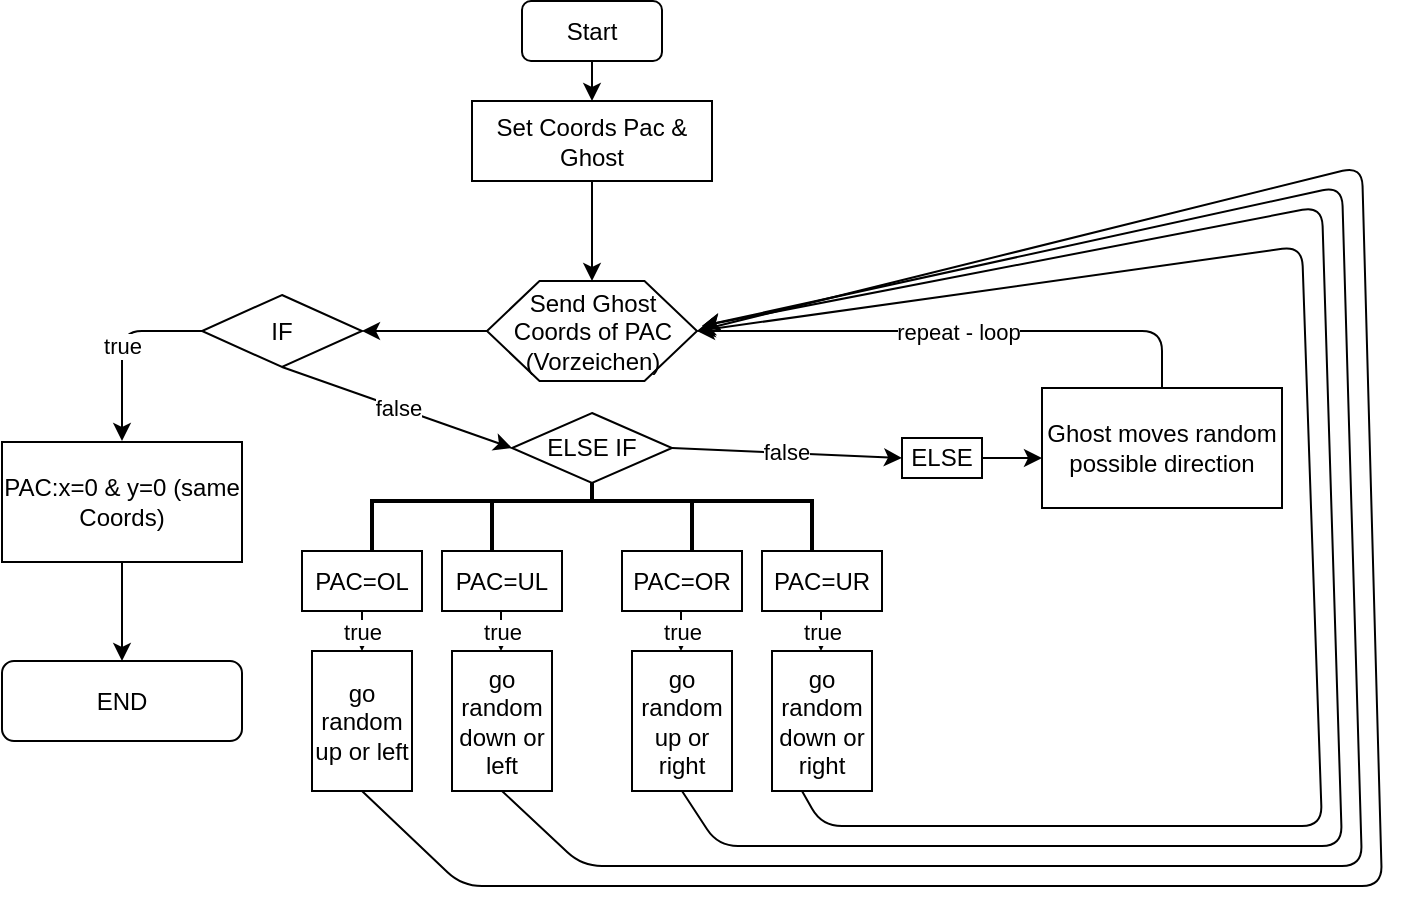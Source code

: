 <mxfile version="12.0.0" type="device" pages="1"><diagram id="SJaliWM1cimFg2tXLuS7" name="Page-1"><mxGraphModel dx="854" dy="436" grid="1" gridSize="10" guides="1" tooltips="1" connect="1" arrows="1" fold="1" page="1" pageScale="1" pageWidth="827" pageHeight="1169" math="0" shadow="0"><root><mxCell id="0"/><mxCell id="1" parent="0"/><mxCell id="VeM0m7q_yV9ddJBjFUX7-1" value="" style="strokeWidth=2;html=1;shape=mxgraph.flowchart.annotation_2;align=left;labelPosition=right;pointerEvents=1;connectable=0;rotation=90;" vertex="1" parent="1"><mxGeometry x="360" y="267.5" width="50" height="220" as="geometry"/></mxCell><mxCell id="VeM0m7q_yV9ddJBjFUX7-2" value="" style="strokeWidth=2;html=1;shape=mxgraph.flowchart.annotation_1;align=left;pointerEvents=1;connectable=0;rotation=90;" vertex="1" parent="1"><mxGeometry x="370" y="342.5" width="30" height="100" as="geometry"/></mxCell><mxCell id="VeM0m7q_yV9ddJBjFUX7-5" value="" style="edgeStyle=orthogonalEdgeStyle;rounded=0;orthogonalLoop=1;jettySize=auto;html=1;" edge="1" parent="1" source="VeM0m7q_yV9ddJBjFUX7-3"><mxGeometry relative="1" as="geometry"><mxPoint x="385" y="177.5" as="targetPoint"/></mxGeometry></mxCell><mxCell id="VeM0m7q_yV9ddJBjFUX7-3" value="Start" style="rounded=1;whiteSpace=wrap;html=1;" vertex="1" parent="1"><mxGeometry x="350" y="127.5" width="70" height="30" as="geometry"/></mxCell><mxCell id="VeM0m7q_yV9ddJBjFUX7-9" value="" style="edgeStyle=orthogonalEdgeStyle;rounded=0;orthogonalLoop=1;jettySize=auto;html=1;exitX=0.5;exitY=1;exitDx=0;exitDy=0;" edge="1" parent="1" source="VeM0m7q_yV9ddJBjFUX7-6"><mxGeometry relative="1" as="geometry"><mxPoint x="385" y="262.5" as="sourcePoint"/><mxPoint x="385" y="267.5" as="targetPoint"/></mxGeometry></mxCell><mxCell id="VeM0m7q_yV9ddJBjFUX7-6" value="Set Coords Pac &amp;amp; Ghost" style="rounded=0;whiteSpace=wrap;html=1;" vertex="1" parent="1"><mxGeometry x="325" y="177.5" width="120" height="40" as="geometry"/></mxCell><mxCell id="VeM0m7q_yV9ddJBjFUX7-13" value="PAC=OL" style="rounded=0;whiteSpace=wrap;html=1;" vertex="1" parent="1"><mxGeometry x="240" y="402.5" width="60" height="30" as="geometry"/></mxCell><mxCell id="VeM0m7q_yV9ddJBjFUX7-15" value="PAC=UR" style="rounded=0;whiteSpace=wrap;html=1;" vertex="1" parent="1"><mxGeometry x="470" y="402.5" width="60" height="30" as="geometry"/></mxCell><mxCell id="VeM0m7q_yV9ddJBjFUX7-17" value="PAC=OR" style="rounded=0;whiteSpace=wrap;html=1;" vertex="1" parent="1"><mxGeometry x="400" y="402.5" width="60" height="30" as="geometry"/></mxCell><mxCell id="VeM0m7q_yV9ddJBjFUX7-18" value="PAC=UL" style="rounded=0;whiteSpace=wrap;html=1;" vertex="1" parent="1"><mxGeometry x="310" y="402.5" width="60" height="30" as="geometry"/></mxCell><mxCell id="VeM0m7q_yV9ddJBjFUX7-19" value="false" style="endArrow=classic;html=1;entryX=0;entryY=0.5;entryDx=0;entryDy=0;exitX=1;exitY=0.5;exitDx=0;exitDy=0;" edge="1" parent="1" source="VeM0m7q_yV9ddJBjFUX7-31" target="VeM0m7q_yV9ddJBjFUX7-20"><mxGeometry width="50" height="50" relative="1" as="geometry"><mxPoint x="425" y="356" as="sourcePoint"/><mxPoint x="540" y="322.5" as="targetPoint"/></mxGeometry></mxCell><mxCell id="VeM0m7q_yV9ddJBjFUX7-20" value="ELSE" style="rounded=0;whiteSpace=wrap;html=1;" vertex="1" parent="1"><mxGeometry x="540" y="346" width="40" height="20" as="geometry"/></mxCell><mxCell id="VeM0m7q_yV9ddJBjFUX7-21" value="" style="endArrow=classic;html=1;" edge="1" parent="1"><mxGeometry width="50" height="50" relative="1" as="geometry"><mxPoint x="580" y="356" as="sourcePoint"/><mxPoint x="610" y="356" as="targetPoint"/></mxGeometry></mxCell><mxCell id="VeM0m7q_yV9ddJBjFUX7-22" value="Ghost moves random possible direction" style="rounded=0;whiteSpace=wrap;html=1;" vertex="1" parent="1"><mxGeometry x="610" y="321" width="120" height="60" as="geometry"/></mxCell><mxCell id="VeM0m7q_yV9ddJBjFUX7-23" value="true" style="endArrow=classic;html=1;exitX=0.5;exitY=1;exitDx=0;exitDy=0;" edge="1" parent="1" source="VeM0m7q_yV9ddJBjFUX7-13"><mxGeometry width="50" height="50" relative="1" as="geometry"><mxPoint x="240" y="502.5" as="sourcePoint"/><mxPoint x="270" y="452.5" as="targetPoint"/></mxGeometry></mxCell><mxCell id="VeM0m7q_yV9ddJBjFUX7-24" value="true" style="endArrow=classic;html=1;exitX=0.5;exitY=1;exitDx=0;exitDy=0;" edge="1" parent="1"><mxGeometry width="50" height="50" relative="1" as="geometry"><mxPoint x="339.5" y="432.5" as="sourcePoint"/><mxPoint x="339.5" y="452.5" as="targetPoint"/></mxGeometry></mxCell><mxCell id="VeM0m7q_yV9ddJBjFUX7-25" value="true" style="endArrow=classic;html=1;exitX=0.5;exitY=1;exitDx=0;exitDy=0;" edge="1" parent="1"><mxGeometry width="50" height="50" relative="1" as="geometry"><mxPoint x="429.5" y="432.5" as="sourcePoint"/><mxPoint x="429.5" y="452.5" as="targetPoint"/></mxGeometry></mxCell><mxCell id="VeM0m7q_yV9ddJBjFUX7-26" value="true" style="endArrow=classic;html=1;exitX=0.5;exitY=1;exitDx=0;exitDy=0;" edge="1" parent="1"><mxGeometry width="50" height="50" relative="1" as="geometry"><mxPoint x="499.5" y="432.5" as="sourcePoint"/><mxPoint x="499.5" y="452.5" as="targetPoint"/></mxGeometry></mxCell><mxCell id="VeM0m7q_yV9ddJBjFUX7-27" value="go random up or left" style="rounded=0;whiteSpace=wrap;html=1;" vertex="1" parent="1"><mxGeometry x="245" y="452.5" width="50" height="70" as="geometry"/></mxCell><mxCell id="VeM0m7q_yV9ddJBjFUX7-28" value="go random down or left" style="rounded=0;whiteSpace=wrap;html=1;" vertex="1" parent="1"><mxGeometry x="315" y="452.5" width="50" height="70" as="geometry"/></mxCell><mxCell id="VeM0m7q_yV9ddJBjFUX7-29" value="go random up or right" style="rounded=0;whiteSpace=wrap;html=1;" vertex="1" parent="1"><mxGeometry x="405" y="452.5" width="50" height="70" as="geometry"/></mxCell><mxCell id="VeM0m7q_yV9ddJBjFUX7-30" value="go random down or right" style="rounded=0;whiteSpace=wrap;html=1;" vertex="1" parent="1"><mxGeometry x="475" y="452.5" width="50" height="70" as="geometry"/></mxCell><mxCell id="VeM0m7q_yV9ddJBjFUX7-31" value="ELSE IF" style="rhombus;whiteSpace=wrap;html=1;" vertex="1" parent="1"><mxGeometry x="345" y="333.5" width="80" height="35" as="geometry"/></mxCell><mxCell id="VeM0m7q_yV9ddJBjFUX7-36" value="Send Ghost Coords of PAC (Vorzeichen)" style="shape=hexagon;html=1;whiteSpace=wrap;perimeter=hexagonPerimeter;rounded=0;" vertex="1" parent="1"><mxGeometry x="332.5" y="267.5" width="105" height="50" as="geometry"/></mxCell><mxCell id="VeM0m7q_yV9ddJBjFUX7-37" value="repeat - loop" style="edgeStyle=segmentEdgeStyle;endArrow=classic;html=1;entryX=1;entryY=0.5;entryDx=0;entryDy=0;exitX=0.5;exitY=0;exitDx=0;exitDy=0;" edge="1" parent="1" source="VeM0m7q_yV9ddJBjFUX7-22" target="VeM0m7q_yV9ddJBjFUX7-36"><mxGeometry width="50" height="50" relative="1" as="geometry"><mxPoint x="240" y="597.5" as="sourcePoint"/><mxPoint x="290" y="547.5" as="targetPoint"/><Array as="points"><mxPoint x="670" y="292.5"/></Array></mxGeometry></mxCell><mxCell id="VeM0m7q_yV9ddJBjFUX7-43" value="" style="endArrow=classic;html=1;exitX=0;exitY=0.5;exitDx=0;exitDy=0;" edge="1" parent="1" source="VeM0m7q_yV9ddJBjFUX7-36"><mxGeometry width="50" height="50" relative="1" as="geometry"><mxPoint x="240" y="667.5" as="sourcePoint"/><mxPoint x="270" y="292.5" as="targetPoint"/></mxGeometry></mxCell><mxCell id="VeM0m7q_yV9ddJBjFUX7-44" value="IF" style="rhombus;whiteSpace=wrap;html=1;" vertex="1" parent="1"><mxGeometry x="190" y="274.5" width="80" height="36" as="geometry"/></mxCell><mxCell id="VeM0m7q_yV9ddJBjFUX7-45" value="true" style="edgeStyle=segmentEdgeStyle;endArrow=classic;html=1;exitX=0;exitY=0.5;exitDx=0;exitDy=0;" edge="1" parent="1" source="VeM0m7q_yV9ddJBjFUX7-44"><mxGeometry width="50" height="50" relative="1" as="geometry"><mxPoint x="190" y="667.5" as="sourcePoint"/><mxPoint x="150" y="347.5" as="targetPoint"/></mxGeometry></mxCell><mxCell id="VeM0m7q_yV9ddJBjFUX7-46" value="PAC:x=0 &amp;amp; y=0 (same Coords)" style="rounded=0;whiteSpace=wrap;html=1;" vertex="1" parent="1"><mxGeometry x="90" y="348" width="120" height="60" as="geometry"/></mxCell><mxCell id="VeM0m7q_yV9ddJBjFUX7-47" value="" style="endArrow=classic;html=1;exitX=0.5;exitY=1;exitDx=0;exitDy=0;" edge="1" parent="1" source="VeM0m7q_yV9ddJBjFUX7-46"><mxGeometry width="50" height="50" relative="1" as="geometry"><mxPoint x="70" y="517.5" as="sourcePoint"/><mxPoint x="150" y="457.5" as="targetPoint"/></mxGeometry></mxCell><mxCell id="VeM0m7q_yV9ddJBjFUX7-49" value="END" style="rounded=1;whiteSpace=wrap;html=1;" vertex="1" parent="1"><mxGeometry x="90" y="457.5" width="120" height="40" as="geometry"/></mxCell><mxCell id="VeM0m7q_yV9ddJBjFUX7-50" value="false" style="endArrow=classic;html=1;exitX=0.5;exitY=1;exitDx=0;exitDy=0;entryX=0;entryY=0.5;entryDx=0;entryDy=0;" edge="1" parent="1" source="VeM0m7q_yV9ddJBjFUX7-44" target="VeM0m7q_yV9ddJBjFUX7-31"><mxGeometry width="50" height="50" relative="1" as="geometry"><mxPoint x="90" y="597.5" as="sourcePoint"/><mxPoint x="140" y="547.5" as="targetPoint"/></mxGeometry></mxCell><mxCell id="VeM0m7q_yV9ddJBjFUX7-55" value="" style="endArrow=classic;html=1;entryX=1;entryY=0.5;entryDx=0;entryDy=0;" edge="1" parent="1" target="VeM0m7q_yV9ddJBjFUX7-36"><mxGeometry width="50" height="50" relative="1" as="geometry"><mxPoint x="490" y="522.5" as="sourcePoint"/><mxPoint x="540" y="472.5" as="targetPoint"/><Array as="points"><mxPoint x="500" y="540"/><mxPoint x="750" y="540"/><mxPoint x="740" y="250"/></Array></mxGeometry></mxCell><mxCell id="VeM0m7q_yV9ddJBjFUX7-56" value="" style="endArrow=classic;html=1;exitX=0.5;exitY=1;exitDx=0;exitDy=0;" edge="1" parent="1" source="VeM0m7q_yV9ddJBjFUX7-29"><mxGeometry width="50" height="50" relative="1" as="geometry"><mxPoint x="500" y="532.5" as="sourcePoint"/><mxPoint x="440" y="290" as="targetPoint"/><Array as="points"><mxPoint x="448" y="550"/><mxPoint x="760" y="550"/><mxPoint x="750" y="230"/></Array></mxGeometry></mxCell><mxCell id="VeM0m7q_yV9ddJBjFUX7-57" value="" style="endArrow=classic;html=1;exitX=0.5;exitY=1;exitDx=0;exitDy=0;entryX=1;entryY=0.5;entryDx=0;entryDy=0;" edge="1" parent="1" target="VeM0m7q_yV9ddJBjFUX7-36"><mxGeometry width="50" height="50" relative="1" as="geometry"><mxPoint x="270" y="522.5" as="sourcePoint"/><mxPoint x="280" y="290" as="targetPoint"/><Array as="points"><mxPoint x="320" y="570"/><mxPoint x="780" y="570"/><mxPoint x="770" y="210"/></Array></mxGeometry></mxCell><mxCell id="VeM0m7q_yV9ddJBjFUX7-58" value="" style="endArrow=classic;html=1;exitX=0.5;exitY=1;exitDx=0;exitDy=0;" edge="1" parent="1" source="VeM0m7q_yV9ddJBjFUX7-28"><mxGeometry width="50" height="50" relative="1" as="geometry"><mxPoint x="280" y="532.5" as="sourcePoint"/><mxPoint x="440" y="290" as="targetPoint"/><Array as="points"><mxPoint x="380" y="560"/><mxPoint x="770" y="560"/><mxPoint x="760" y="220"/></Array></mxGeometry></mxCell></root></mxGraphModel></diagram></mxfile>